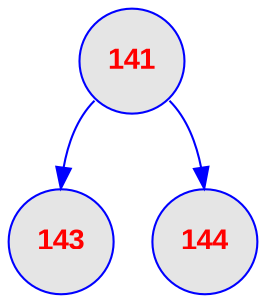 digraph tas {
	node [
		fontname  = "Arial bold" 
		fontsize  = "14"
		fontcolor = "red"
		style     = "rounded, filled"
		shape     = "circle"
		fillcolor = "grey90"
		color     = "blue"
		width     = "0.5"
	]

	edge [
		color     = "blue"
	]

	0 [label = "141"];
	0 [label = "141"];
	0:sw -> 1;
	1 [label = "143"];
	0:se -> 2;
	2 [label = "144"];
}
